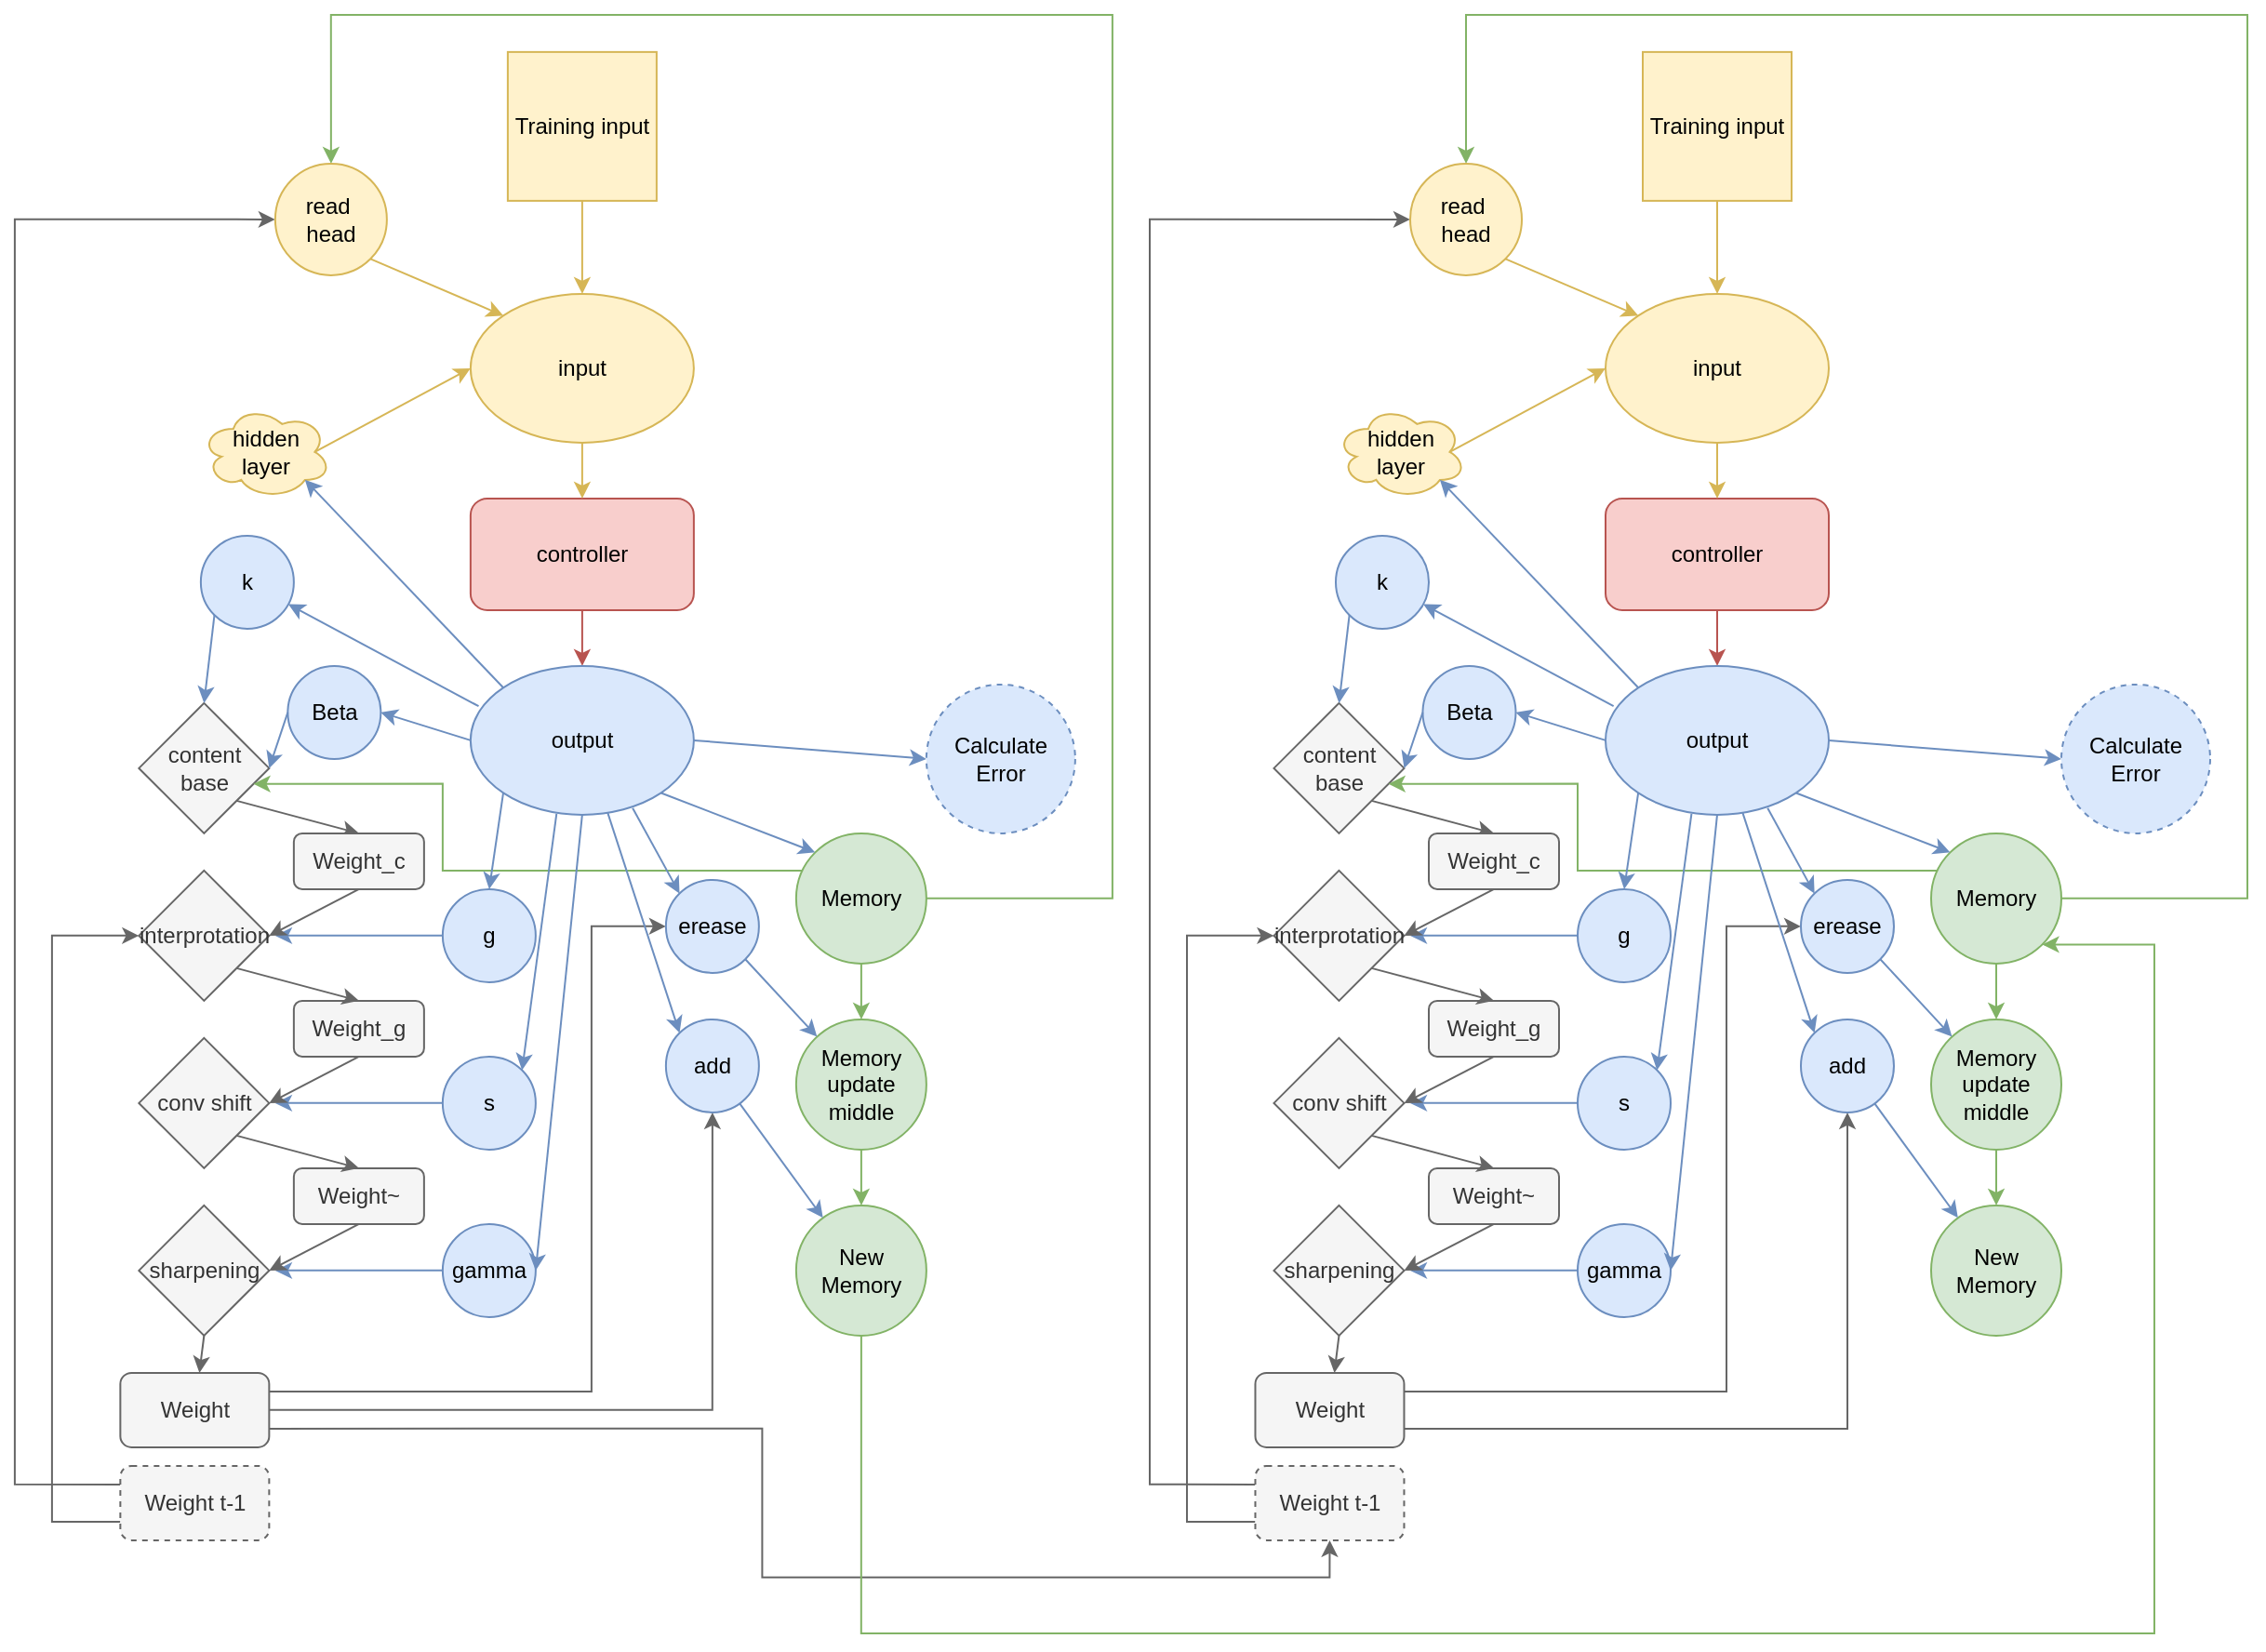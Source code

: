 <mxfile version="14.4.9" type="device"><diagram id="lsYbNIMhRUupQPi48cA9" name="Page-1"><mxGraphModel dx="2031" dy="1136" grid="1" gridSize="10" guides="1" tooltips="1" connect="1" arrows="1" fold="1" page="1" pageScale="1" pageWidth="850" pageHeight="1100" math="0" shadow="0"><root><mxCell id="0"/><mxCell id="1" parent="0"/><mxCell id="CK38YAWEprd97-4VLLnz-1" value="controller" style="rounded=1;whiteSpace=wrap;html=1;fillColor=#f8cecc;strokeColor=#b85450;" vertex="1" parent="1"><mxGeometry x="324.94" y="379.94" width="120" height="60" as="geometry"/></mxCell><mxCell id="CK38YAWEprd97-4VLLnz-2" value="" style="endArrow=classic;html=1;exitX=0.5;exitY=1;exitDx=0;exitDy=0;entryX=0.5;entryY=0;entryDx=0;entryDy=0;fillColor=#fff2cc;strokeColor=#d6b656;" edge="1" parent="1" source="CK38YAWEprd97-4VLLnz-3" target="CK38YAWEprd97-4VLLnz-1"><mxGeometry width="50" height="50" relative="1" as="geometry"><mxPoint x="259.94" y="389.94" as="sourcePoint"/><mxPoint x="377.94" y="359.94" as="targetPoint"/></mxGeometry></mxCell><mxCell id="CK38YAWEprd97-4VLLnz-3" value="input" style="ellipse;whiteSpace=wrap;html=1;fillColor=#fff2cc;strokeColor=#d6b656;" vertex="1" parent="1"><mxGeometry x="324.94" y="269.94" width="120" height="80" as="geometry"/></mxCell><mxCell id="CK38YAWEprd97-4VLLnz-4" value="" style="endArrow=classic;html=1;exitX=0.5;exitY=1;exitDx=0;exitDy=0;fillColor=#f8cecc;strokeColor=#b85450;" edge="1" parent="1" source="CK38YAWEprd97-4VLLnz-1" target="CK38YAWEprd97-4VLLnz-5"><mxGeometry width="50" height="50" relative="1" as="geometry"><mxPoint x="419.94" y="489.94" as="sourcePoint"/><mxPoint x="549.94" y="389.94" as="targetPoint"/></mxGeometry></mxCell><mxCell id="CK38YAWEprd97-4VLLnz-5" value="output" style="ellipse;whiteSpace=wrap;html=1;fillColor=#dae8fc;strokeColor=#6c8ebf;" vertex="1" parent="1"><mxGeometry x="324.94" y="469.94" width="120" height="80" as="geometry"/></mxCell><mxCell id="CK38YAWEprd97-4VLLnz-18" style="edgeStyle=orthogonalEdgeStyle;rounded=0;orthogonalLoop=1;jettySize=auto;html=1;entryX=0;entryY=0.5;entryDx=0;entryDy=0;exitX=0;exitY=0.25;exitDx=0;exitDy=0;fillColor=#f5f5f5;strokeColor=#666666;" edge="1" parent="1" source="CK38YAWEprd97-4VLLnz-41" target="CK38YAWEprd97-4VLLnz-17"><mxGeometry relative="1" as="geometry"><mxPoint x="169.94" y="229.94" as="targetPoint"/><Array as="points"><mxPoint x="79.94" y="909.94"/><mxPoint x="79.94" y="229.94"/></Array></mxGeometry></mxCell><mxCell id="CK38YAWEprd97-4VLLnz-6" value="content&lt;br&gt;base" style="rhombus;whiteSpace=wrap;html=1;fillColor=#f5f5f5;strokeColor=#666666;fontColor=#333333;" vertex="1" parent="1"><mxGeometry x="146.68" y="489.94" width="70" height="70" as="geometry"/></mxCell><mxCell id="CK38YAWEprd97-4VLLnz-40" style="edgeStyle=orthogonalEdgeStyle;rounded=0;orthogonalLoop=1;jettySize=auto;html=1;entryX=0.88;entryY=0.62;entryDx=0;entryDy=0;entryPerimeter=0;fillColor=#d5e8d4;strokeColor=#82b366;" edge="1" parent="1" source="CK38YAWEprd97-4VLLnz-7" target="CK38YAWEprd97-4VLLnz-6"><mxGeometry relative="1" as="geometry"><Array as="points"><mxPoint x="309.94" y="579.94"/><mxPoint x="309.94" y="532.94"/></Array></mxGeometry></mxCell><mxCell id="CK38YAWEprd97-4VLLnz-69" style="edgeStyle=orthogonalEdgeStyle;rounded=0;orthogonalLoop=1;jettySize=auto;html=1;entryX=0.5;entryY=0;entryDx=0;entryDy=0;fillColor=#d5e8d4;strokeColor=#82b366;" edge="1" parent="1" source="CK38YAWEprd97-4VLLnz-7" target="CK38YAWEprd97-4VLLnz-17"><mxGeometry relative="1" as="geometry"><Array as="points"><mxPoint x="669.94" y="594.94"/><mxPoint x="669.94" y="119.94"/><mxPoint x="249.94" y="119.94"/></Array></mxGeometry></mxCell><mxCell id="CK38YAWEprd97-4VLLnz-7" value="Memory" style="ellipse;whiteSpace=wrap;html=1;aspect=fixed;fillColor=#d5e8d4;strokeColor=#82b366;" vertex="1" parent="1"><mxGeometry x="499.94" y="559.94" width="70" height="70" as="geometry"/></mxCell><mxCell id="CK38YAWEprd97-4VLLnz-9" value="" style="endArrow=classic;html=1;entryX=0.5;entryY=0;entryDx=0;entryDy=0;exitX=1;exitY=1;exitDx=0;exitDy=0;fillColor=#f5f5f5;strokeColor=#666666;" edge="1" parent="1" source="CK38YAWEprd97-4VLLnz-6" target="CK38YAWEprd97-4VLLnz-26"><mxGeometry width="50" height="50" relative="1" as="geometry"><mxPoint x="289.254" y="548.224" as="sourcePoint"/><mxPoint x="289.68" y="639.94" as="targetPoint"/></mxGeometry></mxCell><mxCell id="CK38YAWEprd97-4VLLnz-10" value="" style="endArrow=classic;html=1;exitX=1;exitY=1;exitDx=0;exitDy=0;entryX=0;entryY=0;entryDx=0;entryDy=0;fillColor=#dae8fc;strokeColor=#6c8ebf;" edge="1" parent="1" source="CK38YAWEprd97-4VLLnz-5" target="CK38YAWEprd97-4VLLnz-7"><mxGeometry width="50" height="50" relative="1" as="geometry"><mxPoint x="419.94" y="519.94" as="sourcePoint"/><mxPoint x="469.94" y="469.94" as="targetPoint"/></mxGeometry></mxCell><mxCell id="CK38YAWEprd97-4VLLnz-12" style="edgeStyle=orthogonalEdgeStyle;rounded=0;orthogonalLoop=1;jettySize=auto;html=1;exitX=0.5;exitY=1;exitDx=0;exitDy=0;entryX=0.5;entryY=0;entryDx=0;entryDy=0;fillColor=#fff2cc;strokeColor=#d6b656;" edge="1" parent="1" source="CK38YAWEprd97-4VLLnz-11" target="CK38YAWEprd97-4VLLnz-3"><mxGeometry relative="1" as="geometry"/></mxCell><mxCell id="CK38YAWEprd97-4VLLnz-11" value="Training input" style="whiteSpace=wrap;html=1;aspect=fixed;fillColor=#fff2cc;strokeColor=#d6b656;" vertex="1" parent="1"><mxGeometry x="344.94" y="139.94" width="80" height="80" as="geometry"/></mxCell><mxCell id="CK38YAWEprd97-4VLLnz-13" value="hidden&lt;br&gt;layer" style="ellipse;shape=cloud;whiteSpace=wrap;html=1;fillColor=#fff2cc;strokeColor=#d6b656;" vertex="1" parent="1"><mxGeometry x="179.94" y="329.94" width="70" height="50" as="geometry"/></mxCell><mxCell id="CK38YAWEprd97-4VLLnz-14" value="" style="endArrow=classic;html=1;exitX=0;exitY=0;exitDx=0;exitDy=0;entryX=0.8;entryY=0.8;entryDx=0;entryDy=0;entryPerimeter=0;fillColor=#dae8fc;strokeColor=#6c8ebf;" edge="1" parent="1" source="CK38YAWEprd97-4VLLnz-5" target="CK38YAWEprd97-4VLLnz-13"><mxGeometry width="50" height="50" relative="1" as="geometry"><mxPoint x="339.94" y="549.94" as="sourcePoint"/><mxPoint x="389.94" y="499.94" as="targetPoint"/></mxGeometry></mxCell><mxCell id="CK38YAWEprd97-4VLLnz-15" value="" style="endArrow=classic;html=1;exitX=0.875;exitY=0.5;exitDx=0;exitDy=0;exitPerimeter=0;entryX=0;entryY=0.5;entryDx=0;entryDy=0;fillColor=#fff2cc;strokeColor=#d6b656;" edge="1" parent="1" source="CK38YAWEprd97-4VLLnz-13" target="CK38YAWEprd97-4VLLnz-3"><mxGeometry width="50" height="50" relative="1" as="geometry"><mxPoint x="339.94" y="549.94" as="sourcePoint"/><mxPoint x="389.94" y="499.94" as="targetPoint"/></mxGeometry></mxCell><mxCell id="CK38YAWEprd97-4VLLnz-17" value="read&amp;nbsp;&lt;br&gt;head" style="ellipse;whiteSpace=wrap;html=1;aspect=fixed;fillColor=#fff2cc;strokeColor=#d6b656;" vertex="1" parent="1"><mxGeometry x="219.94" y="199.94" width="60" height="60" as="geometry"/></mxCell><mxCell id="CK38YAWEprd97-4VLLnz-20" value="" style="endArrow=classic;html=1;exitX=1;exitY=1;exitDx=0;exitDy=0;entryX=0;entryY=0;entryDx=0;entryDy=0;fillColor=#fff2cc;strokeColor=#d6b656;" edge="1" parent="1" source="CK38YAWEprd97-4VLLnz-17" target="CK38YAWEprd97-4VLLnz-3"><mxGeometry width="50" height="50" relative="1" as="geometry"><mxPoint x="409.94" y="359.94" as="sourcePoint"/><mxPoint x="459.94" y="309.94" as="targetPoint"/></mxGeometry></mxCell><mxCell id="CK38YAWEprd97-4VLLnz-67" style="edgeStyle=orthogonalEdgeStyle;rounded=0;orthogonalLoop=1;jettySize=auto;html=1;entryX=0;entryY=0.5;entryDx=0;entryDy=0;fillColor=#f5f5f5;strokeColor=#666666;" edge="1" parent="1" source="CK38YAWEprd97-4VLLnz-22" target="CK38YAWEprd97-4VLLnz-57"><mxGeometry relative="1" as="geometry"><Array as="points"><mxPoint x="389.94" y="859.94"/><mxPoint x="389.94" y="609.94"/></Array></mxGeometry></mxCell><mxCell id="CK38YAWEprd97-4VLLnz-68" style="edgeStyle=orthogonalEdgeStyle;rounded=0;orthogonalLoop=1;jettySize=auto;html=1;entryX=0.5;entryY=1;entryDx=0;entryDy=0;fillColor=#f5f5f5;strokeColor=#666666;" edge="1" parent="1" source="CK38YAWEprd97-4VLLnz-22" target="CK38YAWEprd97-4VLLnz-58"><mxGeometry relative="1" as="geometry"><Array as="points"><mxPoint x="455" y="870"/></Array></mxGeometry></mxCell><mxCell id="CK38YAWEprd97-4VLLnz-133" style="edgeStyle=orthogonalEdgeStyle;rounded=0;orthogonalLoop=1;jettySize=auto;html=1;exitX=1;exitY=0.75;exitDx=0;exitDy=0;entryX=0.5;entryY=1;entryDx=0;entryDy=0;fillColor=#f5f5f5;strokeColor=#666666;" edge="1" parent="1" source="CK38YAWEprd97-4VLLnz-22" target="CK38YAWEprd97-4VLLnz-111"><mxGeometry relative="1" as="geometry"/></mxCell><mxCell id="CK38YAWEprd97-4VLLnz-22" value="Weight" style="rounded=1;whiteSpace=wrap;html=1;fillColor=#f5f5f5;strokeColor=#666666;fontColor=#333333;" vertex="1" parent="1"><mxGeometry x="136.68" y="849.94" width="80" height="40" as="geometry"/></mxCell><mxCell id="CK38YAWEprd97-4VLLnz-23" value="interprotation" style="rhombus;whiteSpace=wrap;html=1;fillColor=#f5f5f5;strokeColor=#666666;fontColor=#333333;" vertex="1" parent="1"><mxGeometry x="146.68" y="579.94" width="70" height="70" as="geometry"/></mxCell><mxCell id="CK38YAWEprd97-4VLLnz-24" value="conv shift" style="rhombus;whiteSpace=wrap;html=1;fillColor=#f5f5f5;strokeColor=#666666;fontColor=#333333;" vertex="1" parent="1"><mxGeometry x="146.68" y="669.94" width="70" height="70" as="geometry"/></mxCell><mxCell id="CK38YAWEprd97-4VLLnz-25" value="sharpening" style="rhombus;whiteSpace=wrap;html=1;fillColor=#f5f5f5;strokeColor=#666666;fontColor=#333333;" vertex="1" parent="1"><mxGeometry x="146.68" y="759.94" width="70" height="70" as="geometry"/></mxCell><mxCell id="CK38YAWEprd97-4VLLnz-26" value="Weight_c" style="rounded=1;whiteSpace=wrap;html=1;fillColor=#f5f5f5;strokeColor=#666666;fontColor=#333333;" vertex="1" parent="1"><mxGeometry x="229.94" y="559.94" width="70" height="30" as="geometry"/></mxCell><mxCell id="CK38YAWEprd97-4VLLnz-27" value="Weight_g" style="rounded=1;whiteSpace=wrap;html=1;fillColor=#f5f5f5;strokeColor=#666666;fontColor=#333333;" vertex="1" parent="1"><mxGeometry x="229.94" y="649.94" width="70" height="30" as="geometry"/></mxCell><mxCell id="CK38YAWEprd97-4VLLnz-28" value="Weight~" style="rounded=1;whiteSpace=wrap;html=1;fillColor=#f5f5f5;strokeColor=#666666;fontColor=#333333;" vertex="1" parent="1"><mxGeometry x="229.94" y="739.94" width="70" height="30" as="geometry"/></mxCell><mxCell id="CK38YAWEprd97-4VLLnz-53" style="edgeStyle=orthogonalEdgeStyle;rounded=0;orthogonalLoop=1;jettySize=auto;html=1;fillColor=#dae8fc;strokeColor=#6c8ebf;" edge="1" parent="1" source="CK38YAWEprd97-4VLLnz-29"><mxGeometry relative="1" as="geometry"><mxPoint x="219.94" y="794.94" as="targetPoint"/></mxGeometry></mxCell><mxCell id="CK38YAWEprd97-4VLLnz-29" value="gamma" style="ellipse;whiteSpace=wrap;html=1;aspect=fixed;fillColor=#dae8fc;strokeColor=#6c8ebf;" vertex="1" parent="1"><mxGeometry x="309.94" y="769.94" width="50" height="50" as="geometry"/></mxCell><mxCell id="CK38YAWEprd97-4VLLnz-52" style="edgeStyle=orthogonalEdgeStyle;rounded=0;orthogonalLoop=1;jettySize=auto;html=1;fillColor=#dae8fc;strokeColor=#6c8ebf;" edge="1" parent="1" source="CK38YAWEprd97-4VLLnz-30"><mxGeometry relative="1" as="geometry"><mxPoint x="219.94" y="704.94" as="targetPoint"/></mxGeometry></mxCell><mxCell id="CK38YAWEprd97-4VLLnz-30" value="s" style="ellipse;whiteSpace=wrap;html=1;aspect=fixed;fillColor=#dae8fc;strokeColor=#6c8ebf;" vertex="1" parent="1"><mxGeometry x="309.94" y="679.94" width="50" height="50" as="geometry"/></mxCell><mxCell id="CK38YAWEprd97-4VLLnz-45" style="edgeStyle=orthogonalEdgeStyle;rounded=0;orthogonalLoop=1;jettySize=auto;html=1;fillColor=#dae8fc;strokeColor=#6c8ebf;" edge="1" parent="1" source="CK38YAWEprd97-4VLLnz-31"><mxGeometry relative="1" as="geometry"><mxPoint x="219.94" y="614.94" as="targetPoint"/></mxGeometry></mxCell><mxCell id="CK38YAWEprd97-4VLLnz-31" value="g" style="ellipse;whiteSpace=wrap;html=1;aspect=fixed;fillColor=#dae8fc;strokeColor=#6c8ebf;" vertex="1" parent="1"><mxGeometry x="309.94" y="589.94" width="50" height="50" as="geometry"/></mxCell><mxCell id="CK38YAWEprd97-4VLLnz-32" value="Beta" style="ellipse;whiteSpace=wrap;html=1;aspect=fixed;fillColor=#dae8fc;strokeColor=#6c8ebf;" vertex="1" parent="1"><mxGeometry x="226.68" y="469.94" width="50" height="50" as="geometry"/></mxCell><mxCell id="CK38YAWEprd97-4VLLnz-33" value="k" style="ellipse;whiteSpace=wrap;html=1;aspect=fixed;fillColor=#dae8fc;strokeColor=#6c8ebf;" vertex="1" parent="1"><mxGeometry x="179.94" y="399.94" width="50" height="50" as="geometry"/></mxCell><mxCell id="CK38YAWEprd97-4VLLnz-35" value="" style="endArrow=classic;html=1;exitX=0.036;exitY=0.271;exitDx=0;exitDy=0;exitPerimeter=0;fillColor=#dae8fc;strokeColor=#6c8ebf;" edge="1" parent="1" source="CK38YAWEprd97-4VLLnz-5" target="CK38YAWEprd97-4VLLnz-33"><mxGeometry width="50" height="50" relative="1" as="geometry"><mxPoint x="277.08" y="504.66" as="sourcePoint"/><mxPoint x="406.68" y="659.94" as="targetPoint"/></mxGeometry></mxCell><mxCell id="CK38YAWEprd97-4VLLnz-36" value="" style="endArrow=classic;html=1;exitX=0;exitY=1;exitDx=0;exitDy=0;entryX=0.5;entryY=0;entryDx=0;entryDy=0;fillColor=#dae8fc;strokeColor=#6c8ebf;" edge="1" parent="1" source="CK38YAWEprd97-4VLLnz-33" target="CK38YAWEprd97-4VLLnz-6"><mxGeometry width="50" height="50" relative="1" as="geometry"><mxPoint x="116.68" y="509.94" as="sourcePoint"/><mxPoint x="166.68" y="459.94" as="targetPoint"/></mxGeometry></mxCell><mxCell id="CK38YAWEprd97-4VLLnz-38" value="" style="endArrow=classic;html=1;exitX=0;exitY=0.5;exitDx=0;exitDy=0;entryX=1;entryY=0.5;entryDx=0;entryDy=0;fillColor=#dae8fc;strokeColor=#6c8ebf;" edge="1" parent="1" source="CK38YAWEprd97-4VLLnz-32" target="CK38YAWEprd97-4VLLnz-6"><mxGeometry width="50" height="50" relative="1" as="geometry"><mxPoint x="409.94" y="539.94" as="sourcePoint"/><mxPoint x="459.94" y="489.94" as="targetPoint"/></mxGeometry></mxCell><mxCell id="CK38YAWEprd97-4VLLnz-39" value="" style="endArrow=classic;html=1;exitX=0;exitY=0.5;exitDx=0;exitDy=0;entryX=1;entryY=0.5;entryDx=0;entryDy=0;fillColor=#dae8fc;strokeColor=#6c8ebf;" edge="1" parent="1" source="CK38YAWEprd97-4VLLnz-5" target="CK38YAWEprd97-4VLLnz-32"><mxGeometry width="50" height="50" relative="1" as="geometry"><mxPoint x="309.94" y="609.94" as="sourcePoint"/><mxPoint x="359.94" y="559.94" as="targetPoint"/></mxGeometry></mxCell><mxCell id="CK38YAWEprd97-4VLLnz-42" style="edgeStyle=orthogonalEdgeStyle;rounded=0;orthogonalLoop=1;jettySize=auto;html=1;entryX=0;entryY=0.5;entryDx=0;entryDy=0;fillColor=#f5f5f5;strokeColor=#666666;" edge="1" parent="1" source="CK38YAWEprd97-4VLLnz-41" target="CK38YAWEprd97-4VLLnz-23"><mxGeometry relative="1" as="geometry"><mxPoint x="89.94" y="609.94" as="targetPoint"/><Array as="points"><mxPoint x="99.94" y="929.94"/><mxPoint x="99.94" y="614.94"/></Array></mxGeometry></mxCell><mxCell id="CK38YAWEprd97-4VLLnz-41" value="Weight t-1" style="rounded=1;whiteSpace=wrap;html=1;fillColor=#f5f5f5;strokeColor=#666666;fontColor=#333333;dashed=1;" vertex="1" parent="1"><mxGeometry x="136.68" y="899.94" width="80" height="40" as="geometry"/></mxCell><mxCell id="CK38YAWEprd97-4VLLnz-43" value="" style="endArrow=classic;html=1;exitX=0.5;exitY=1;exitDx=0;exitDy=0;entryX=1;entryY=0.5;entryDx=0;entryDy=0;fillColor=#f5f5f5;strokeColor=#666666;" edge="1" parent="1" source="CK38YAWEprd97-4VLLnz-26" target="CK38YAWEprd97-4VLLnz-23"><mxGeometry width="50" height="50" relative="1" as="geometry"><mxPoint x="239.94" y="659.94" as="sourcePoint"/><mxPoint x="289.94" y="609.94" as="targetPoint"/></mxGeometry></mxCell><mxCell id="CK38YAWEprd97-4VLLnz-44" value="" style="endArrow=classic;html=1;exitX=0;exitY=1;exitDx=0;exitDy=0;entryX=0.5;entryY=0;entryDx=0;entryDy=0;fillColor=#dae8fc;strokeColor=#6c8ebf;" edge="1" parent="1" source="CK38YAWEprd97-4VLLnz-5" target="CK38YAWEprd97-4VLLnz-31"><mxGeometry width="50" height="50" relative="1" as="geometry"><mxPoint x="409.94" y="669.94" as="sourcePoint"/><mxPoint x="459.94" y="619.94" as="targetPoint"/></mxGeometry></mxCell><mxCell id="CK38YAWEprd97-4VLLnz-46" value="" style="endArrow=classic;html=1;exitX=1;exitY=1;exitDx=0;exitDy=0;entryX=0.5;entryY=0;entryDx=0;entryDy=0;fillColor=#f5f5f5;strokeColor=#666666;" edge="1" parent="1" source="CK38YAWEprd97-4VLLnz-23" target="CK38YAWEprd97-4VLLnz-27"><mxGeometry width="50" height="50" relative="1" as="geometry"><mxPoint x="229.94" y="669.94" as="sourcePoint"/><mxPoint x="279.94" y="619.94" as="targetPoint"/></mxGeometry></mxCell><mxCell id="CK38YAWEprd97-4VLLnz-47" value="" style="endArrow=classic;html=1;exitX=0.5;exitY=1;exitDx=0;exitDy=0;entryX=1;entryY=0.5;entryDx=0;entryDy=0;fillColor=#f5f5f5;strokeColor=#666666;" edge="1" parent="1" source="CK38YAWEprd97-4VLLnz-27" target="CK38YAWEprd97-4VLLnz-24"><mxGeometry width="50" height="50" relative="1" as="geometry"><mxPoint x="239.94" y="729.94" as="sourcePoint"/><mxPoint x="289.94" y="679.94" as="targetPoint"/></mxGeometry></mxCell><mxCell id="CK38YAWEprd97-4VLLnz-48" value="" style="endArrow=classic;html=1;exitX=1;exitY=1;exitDx=0;exitDy=0;entryX=0.5;entryY=0;entryDx=0;entryDy=0;fillColor=#f5f5f5;strokeColor=#666666;" edge="1" parent="1" source="CK38YAWEprd97-4VLLnz-24" target="CK38YAWEprd97-4VLLnz-28"><mxGeometry width="50" height="50" relative="1" as="geometry"><mxPoint x="309.94" y="729.94" as="sourcePoint"/><mxPoint x="359.94" y="679.94" as="targetPoint"/></mxGeometry></mxCell><mxCell id="CK38YAWEprd97-4VLLnz-49" value="" style="endArrow=classic;html=1;exitX=0.5;exitY=1;exitDx=0;exitDy=0;entryX=1;entryY=0.5;entryDx=0;entryDy=0;fillColor=#f5f5f5;strokeColor=#666666;" edge="1" parent="1" source="CK38YAWEprd97-4VLLnz-28" target="CK38YAWEprd97-4VLLnz-25"><mxGeometry width="50" height="50" relative="1" as="geometry"><mxPoint x="239.94" y="839.94" as="sourcePoint"/><mxPoint x="289.94" y="789.94" as="targetPoint"/></mxGeometry></mxCell><mxCell id="CK38YAWEprd97-4VLLnz-50" value="" style="endArrow=classic;html=1;exitX=0.5;exitY=1;exitDx=0;exitDy=0;fillColor=#f5f5f5;strokeColor=#666666;" edge="1" parent="1" source="CK38YAWEprd97-4VLLnz-25" target="CK38YAWEprd97-4VLLnz-22"><mxGeometry width="50" height="50" relative="1" as="geometry"><mxPoint x="239.94" y="869.94" as="sourcePoint"/><mxPoint x="289.94" y="819.94" as="targetPoint"/></mxGeometry></mxCell><mxCell id="CK38YAWEprd97-4VLLnz-51" value="" style="endArrow=classic;html=1;entryX=1;entryY=0;entryDx=0;entryDy=0;fillColor=#dae8fc;strokeColor=#6c8ebf;exitX=0.385;exitY=0.994;exitDx=0;exitDy=0;exitPerimeter=0;" edge="1" parent="1" source="CK38YAWEprd97-4VLLnz-5" target="CK38YAWEprd97-4VLLnz-30"><mxGeometry width="50" height="50" relative="1" as="geometry"><mxPoint x="369.94" y="559.94" as="sourcePoint"/><mxPoint x="439.94" y="619.94" as="targetPoint"/></mxGeometry></mxCell><mxCell id="CK38YAWEprd97-4VLLnz-54" value="" style="endArrow=classic;html=1;exitX=0.5;exitY=1;exitDx=0;exitDy=0;entryX=1;entryY=0.5;entryDx=0;entryDy=0;fillColor=#dae8fc;strokeColor=#6c8ebf;" edge="1" parent="1" source="CK38YAWEprd97-4VLLnz-5" target="CK38YAWEprd97-4VLLnz-29"><mxGeometry width="50" height="50" relative="1" as="geometry"><mxPoint x="429.94" y="729.94" as="sourcePoint"/><mxPoint x="479.94" y="679.94" as="targetPoint"/></mxGeometry></mxCell><mxCell id="CK38YAWEprd97-4VLLnz-55" value="" style="endArrow=classic;html=1;exitX=1;exitY=0.5;exitDx=0;exitDy=0;fillColor=#dae8fc;strokeColor=#6c8ebf;entryX=0;entryY=0.5;entryDx=0;entryDy=0;" edge="1" parent="1" source="CK38YAWEprd97-4VLLnz-5" target="CK38YAWEprd97-4VLLnz-56"><mxGeometry width="50" height="50" relative="1" as="geometry"><mxPoint x="409.94" y="539.94" as="sourcePoint"/><mxPoint x="619.94" y="519.94" as="targetPoint"/></mxGeometry></mxCell><mxCell id="CK38YAWEprd97-4VLLnz-56" value="Calculate&lt;br&gt;Error" style="ellipse;whiteSpace=wrap;html=1;aspect=fixed;dashed=1;fillColor=#dae8fc;strokeColor=#6c8ebf;" vertex="1" parent="1"><mxGeometry x="569.94" y="479.94" width="80" height="80" as="geometry"/></mxCell><mxCell id="CK38YAWEprd97-4VLLnz-57" value="erease" style="ellipse;whiteSpace=wrap;html=1;aspect=fixed;fillColor=#dae8fc;strokeColor=#6c8ebf;" vertex="1" parent="1"><mxGeometry x="429.94" y="584.94" width="50" height="50" as="geometry"/></mxCell><mxCell id="CK38YAWEprd97-4VLLnz-58" value="add" style="ellipse;whiteSpace=wrap;html=1;aspect=fixed;fillColor=#dae8fc;strokeColor=#6c8ebf;" vertex="1" parent="1"><mxGeometry x="429.94" y="659.94" width="50" height="50" as="geometry"/></mxCell><mxCell id="CK38YAWEprd97-4VLLnz-59" value="" style="endArrow=classic;html=1;exitX=0.726;exitY=0.956;exitDx=0;exitDy=0;exitPerimeter=0;entryX=0;entryY=0;entryDx=0;entryDy=0;fillColor=#dae8fc;strokeColor=#6c8ebf;" edge="1" parent="1" source="CK38YAWEprd97-4VLLnz-5" target="CK38YAWEprd97-4VLLnz-57"><mxGeometry width="50" height="50" relative="1" as="geometry"><mxPoint x="409.94" y="599.94" as="sourcePoint"/><mxPoint x="459.94" y="549.94" as="targetPoint"/></mxGeometry></mxCell><mxCell id="CK38YAWEprd97-4VLLnz-60" value="" style="endArrow=classic;html=1;exitX=0.614;exitY=0.986;exitDx=0;exitDy=0;exitPerimeter=0;entryX=0;entryY=0;entryDx=0;entryDy=0;fillColor=#dae8fc;strokeColor=#6c8ebf;" edge="1" parent="1" source="CK38YAWEprd97-4VLLnz-5" target="CK38YAWEprd97-4VLLnz-58"><mxGeometry width="50" height="50" relative="1" as="geometry"><mxPoint x="409.94" y="599.94" as="sourcePoint"/><mxPoint x="459.94" y="549.94" as="targetPoint"/></mxGeometry></mxCell><mxCell id="CK38YAWEprd97-4VLLnz-65" style="edgeStyle=orthogonalEdgeStyle;rounded=0;orthogonalLoop=1;jettySize=auto;html=1;exitX=0.5;exitY=1;exitDx=0;exitDy=0;entryX=0.5;entryY=0;entryDx=0;entryDy=0;fillColor=#d5e8d4;strokeColor=#82b366;" edge="1" parent="1" source="CK38YAWEprd97-4VLLnz-61" target="CK38YAWEprd97-4VLLnz-64"><mxGeometry relative="1" as="geometry"/></mxCell><mxCell id="CK38YAWEprd97-4VLLnz-61" value="Memory&lt;br&gt;update&lt;br&gt;middle" style="ellipse;whiteSpace=wrap;html=1;aspect=fixed;fillColor=#d5e8d4;strokeColor=#82b366;" vertex="1" parent="1"><mxGeometry x="499.94" y="659.94" width="70" height="70" as="geometry"/></mxCell><mxCell id="CK38YAWEprd97-4VLLnz-62" value="" style="endArrow=classic;html=1;exitX=0.5;exitY=1;exitDx=0;exitDy=0;entryX=0.5;entryY=0;entryDx=0;entryDy=0;fillColor=#d5e8d4;strokeColor=#82b366;" edge="1" parent="1" source="CK38YAWEprd97-4VLLnz-7" target="CK38YAWEprd97-4VLLnz-61"><mxGeometry width="50" height="50" relative="1" as="geometry"><mxPoint x="629.94" y="669.94" as="sourcePoint"/><mxPoint x="679.94" y="619.94" as="targetPoint"/></mxGeometry></mxCell><mxCell id="CK38YAWEprd97-4VLLnz-63" value="" style="endArrow=classic;html=1;exitX=1;exitY=1;exitDx=0;exitDy=0;fillColor=#dae8fc;strokeColor=#6c8ebf;" edge="1" parent="1" source="CK38YAWEprd97-4VLLnz-57" target="CK38YAWEprd97-4VLLnz-61"><mxGeometry width="50" height="50" relative="1" as="geometry"><mxPoint x="449.94" y="779.94" as="sourcePoint"/><mxPoint x="499.94" y="729.94" as="targetPoint"/></mxGeometry></mxCell><mxCell id="CK38YAWEprd97-4VLLnz-134" style="edgeStyle=orthogonalEdgeStyle;rounded=0;orthogonalLoop=1;jettySize=auto;html=1;entryX=1;entryY=1;entryDx=0;entryDy=0;exitX=0.5;exitY=1;exitDx=0;exitDy=0;fillColor=#d5e8d4;strokeColor=#82b366;" edge="1" parent="1" source="CK38YAWEprd97-4VLLnz-64" target="CK38YAWEprd97-4VLLnz-79"><mxGeometry relative="1" as="geometry"><Array as="points"><mxPoint x="535" y="990"/><mxPoint x="1230" y="990"/><mxPoint x="1230" y="620"/></Array></mxGeometry></mxCell><mxCell id="CK38YAWEprd97-4VLLnz-64" value="New&lt;br&gt;Memory" style="ellipse;whiteSpace=wrap;html=1;aspect=fixed;fillColor=#d5e8d4;strokeColor=#82b366;" vertex="1" parent="1"><mxGeometry x="499.94" y="759.94" width="70" height="70" as="geometry"/></mxCell><mxCell id="CK38YAWEprd97-4VLLnz-66" value="" style="endArrow=classic;html=1;fillColor=#dae8fc;strokeColor=#6c8ebf;" edge="1" parent="1" source="CK38YAWEprd97-4VLLnz-58" target="CK38YAWEprd97-4VLLnz-64"><mxGeometry width="50" height="50" relative="1" as="geometry"><mxPoint x="389.94" y="809.94" as="sourcePoint"/><mxPoint x="439.94" y="759.94" as="targetPoint"/></mxGeometry></mxCell><mxCell id="CK38YAWEprd97-4VLLnz-70" value="controller" style="rounded=1;whiteSpace=wrap;html=1;fillColor=#f8cecc;strokeColor=#b85450;" vertex="1" parent="1"><mxGeometry x="935" y="379.94" width="120" height="60" as="geometry"/></mxCell><mxCell id="CK38YAWEprd97-4VLLnz-71" value="" style="endArrow=classic;html=1;exitX=0.5;exitY=1;exitDx=0;exitDy=0;entryX=0.5;entryY=0;entryDx=0;entryDy=0;fillColor=#fff2cc;strokeColor=#d6b656;" edge="1" source="CK38YAWEprd97-4VLLnz-72" target="CK38YAWEprd97-4VLLnz-70" parent="1"><mxGeometry width="50" height="50" relative="1" as="geometry"><mxPoint x="870" y="389.94" as="sourcePoint"/><mxPoint x="988" y="359.94" as="targetPoint"/></mxGeometry></mxCell><mxCell id="CK38YAWEprd97-4VLLnz-72" value="input" style="ellipse;whiteSpace=wrap;html=1;fillColor=#fff2cc;strokeColor=#d6b656;" vertex="1" parent="1"><mxGeometry x="935" y="269.94" width="120" height="80" as="geometry"/></mxCell><mxCell id="CK38YAWEprd97-4VLLnz-73" value="" style="endArrow=classic;html=1;exitX=0.5;exitY=1;exitDx=0;exitDy=0;fillColor=#f8cecc;strokeColor=#b85450;" edge="1" source="CK38YAWEprd97-4VLLnz-70" target="CK38YAWEprd97-4VLLnz-74" parent="1"><mxGeometry width="50" height="50" relative="1" as="geometry"><mxPoint x="1030" y="489.94" as="sourcePoint"/><mxPoint x="1160" y="389.94" as="targetPoint"/></mxGeometry></mxCell><mxCell id="CK38YAWEprd97-4VLLnz-74" value="output" style="ellipse;whiteSpace=wrap;html=1;fillColor=#dae8fc;strokeColor=#6c8ebf;" vertex="1" parent="1"><mxGeometry x="935" y="469.94" width="120" height="80" as="geometry"/></mxCell><mxCell id="CK38YAWEprd97-4VLLnz-75" style="edgeStyle=orthogonalEdgeStyle;rounded=0;orthogonalLoop=1;jettySize=auto;html=1;entryX=0;entryY=0.5;entryDx=0;entryDy=0;exitX=0;exitY=0.25;exitDx=0;exitDy=0;fillColor=#f5f5f5;strokeColor=#666666;" edge="1" source="CK38YAWEprd97-4VLLnz-111" target="CK38YAWEprd97-4VLLnz-87" parent="1"><mxGeometry relative="1" as="geometry"><mxPoint x="780" y="229.94" as="targetPoint"/><Array as="points"><mxPoint x="690" y="909.94"/><mxPoint x="690" y="229.94"/></Array></mxGeometry></mxCell><mxCell id="CK38YAWEprd97-4VLLnz-76" value="content&lt;br&gt;base" style="rhombus;whiteSpace=wrap;html=1;fillColor=#f5f5f5;strokeColor=#666666;fontColor=#333333;" vertex="1" parent="1"><mxGeometry x="756.74" y="489.94" width="70" height="70" as="geometry"/></mxCell><mxCell id="CK38YAWEprd97-4VLLnz-77" style="edgeStyle=orthogonalEdgeStyle;rounded=0;orthogonalLoop=1;jettySize=auto;html=1;entryX=0.88;entryY=0.62;entryDx=0;entryDy=0;entryPerimeter=0;fillColor=#d5e8d4;strokeColor=#82b366;" edge="1" source="CK38YAWEprd97-4VLLnz-79" target="CK38YAWEprd97-4VLLnz-76" parent="1"><mxGeometry relative="1" as="geometry"><Array as="points"><mxPoint x="920" y="579.94"/><mxPoint x="920" y="532.94"/></Array></mxGeometry></mxCell><mxCell id="CK38YAWEprd97-4VLLnz-78" style="edgeStyle=orthogonalEdgeStyle;rounded=0;orthogonalLoop=1;jettySize=auto;html=1;entryX=0.5;entryY=0;entryDx=0;entryDy=0;fillColor=#d5e8d4;strokeColor=#82b366;" edge="1" source="CK38YAWEprd97-4VLLnz-79" target="CK38YAWEprd97-4VLLnz-87" parent="1"><mxGeometry relative="1" as="geometry"><Array as="points"><mxPoint x="1280" y="594.94"/><mxPoint x="1280" y="119.94"/><mxPoint x="860" y="119.94"/></Array></mxGeometry></mxCell><mxCell id="CK38YAWEprd97-4VLLnz-79" value="Memory" style="ellipse;whiteSpace=wrap;html=1;aspect=fixed;fillColor=#d5e8d4;strokeColor=#82b366;" vertex="1" parent="1"><mxGeometry x="1110" y="559.94" width="70" height="70" as="geometry"/></mxCell><mxCell id="CK38YAWEprd97-4VLLnz-80" value="" style="endArrow=classic;html=1;entryX=0.5;entryY=0;entryDx=0;entryDy=0;exitX=1;exitY=1;exitDx=0;exitDy=0;fillColor=#f5f5f5;strokeColor=#666666;" edge="1" source="CK38YAWEprd97-4VLLnz-76" target="CK38YAWEprd97-4VLLnz-95" parent="1"><mxGeometry width="50" height="50" relative="1" as="geometry"><mxPoint x="899.314" y="548.224" as="sourcePoint"/><mxPoint x="899.74" y="639.94" as="targetPoint"/></mxGeometry></mxCell><mxCell id="CK38YAWEprd97-4VLLnz-81" value="" style="endArrow=classic;html=1;exitX=1;exitY=1;exitDx=0;exitDy=0;entryX=0;entryY=0;entryDx=0;entryDy=0;fillColor=#dae8fc;strokeColor=#6c8ebf;" edge="1" source="CK38YAWEprd97-4VLLnz-74" target="CK38YAWEprd97-4VLLnz-79" parent="1"><mxGeometry width="50" height="50" relative="1" as="geometry"><mxPoint x="1030" y="519.94" as="sourcePoint"/><mxPoint x="1080" y="469.94" as="targetPoint"/></mxGeometry></mxCell><mxCell id="CK38YAWEprd97-4VLLnz-82" style="edgeStyle=orthogonalEdgeStyle;rounded=0;orthogonalLoop=1;jettySize=auto;html=1;exitX=0.5;exitY=1;exitDx=0;exitDy=0;entryX=0.5;entryY=0;entryDx=0;entryDy=0;fillColor=#fff2cc;strokeColor=#d6b656;" edge="1" source="CK38YAWEprd97-4VLLnz-83" target="CK38YAWEprd97-4VLLnz-72" parent="1"><mxGeometry relative="1" as="geometry"/></mxCell><mxCell id="CK38YAWEprd97-4VLLnz-83" value="Training input" style="whiteSpace=wrap;html=1;aspect=fixed;fillColor=#fff2cc;strokeColor=#d6b656;" vertex="1" parent="1"><mxGeometry x="955" y="139.94" width="80" height="80" as="geometry"/></mxCell><mxCell id="CK38YAWEprd97-4VLLnz-84" value="hidden&lt;br&gt;layer" style="ellipse;shape=cloud;whiteSpace=wrap;html=1;fillColor=#fff2cc;strokeColor=#d6b656;" vertex="1" parent="1"><mxGeometry x="790" y="329.94" width="70" height="50" as="geometry"/></mxCell><mxCell id="CK38YAWEprd97-4VLLnz-85" value="" style="endArrow=classic;html=1;exitX=0;exitY=0;exitDx=0;exitDy=0;entryX=0.8;entryY=0.8;entryDx=0;entryDy=0;entryPerimeter=0;fillColor=#dae8fc;strokeColor=#6c8ebf;" edge="1" source="CK38YAWEprd97-4VLLnz-74" target="CK38YAWEprd97-4VLLnz-84" parent="1"><mxGeometry width="50" height="50" relative="1" as="geometry"><mxPoint x="950" y="549.94" as="sourcePoint"/><mxPoint x="1000" y="499.94" as="targetPoint"/></mxGeometry></mxCell><mxCell id="CK38YAWEprd97-4VLLnz-86" value="" style="endArrow=classic;html=1;exitX=0.875;exitY=0.5;exitDx=0;exitDy=0;exitPerimeter=0;entryX=0;entryY=0.5;entryDx=0;entryDy=0;fillColor=#fff2cc;strokeColor=#d6b656;" edge="1" source="CK38YAWEprd97-4VLLnz-84" target="CK38YAWEprd97-4VLLnz-72" parent="1"><mxGeometry width="50" height="50" relative="1" as="geometry"><mxPoint x="950" y="549.94" as="sourcePoint"/><mxPoint x="1000" y="499.94" as="targetPoint"/></mxGeometry></mxCell><mxCell id="CK38YAWEprd97-4VLLnz-87" value="read&amp;nbsp;&lt;br&gt;head" style="ellipse;whiteSpace=wrap;html=1;aspect=fixed;fillColor=#fff2cc;strokeColor=#d6b656;" vertex="1" parent="1"><mxGeometry x="830" y="199.94" width="60" height="60" as="geometry"/></mxCell><mxCell id="CK38YAWEprd97-4VLLnz-88" value="" style="endArrow=classic;html=1;exitX=1;exitY=1;exitDx=0;exitDy=0;entryX=0;entryY=0;entryDx=0;entryDy=0;fillColor=#fff2cc;strokeColor=#d6b656;" edge="1" source="CK38YAWEprd97-4VLLnz-87" target="CK38YAWEprd97-4VLLnz-72" parent="1"><mxGeometry width="50" height="50" relative="1" as="geometry"><mxPoint x="1020" y="359.94" as="sourcePoint"/><mxPoint x="1070" y="309.94" as="targetPoint"/></mxGeometry></mxCell><mxCell id="CK38YAWEprd97-4VLLnz-89" style="edgeStyle=orthogonalEdgeStyle;rounded=0;orthogonalLoop=1;jettySize=auto;html=1;entryX=0;entryY=0.5;entryDx=0;entryDy=0;fillColor=#f5f5f5;strokeColor=#666666;" edge="1" source="CK38YAWEprd97-4VLLnz-91" target="CK38YAWEprd97-4VLLnz-123" parent="1"><mxGeometry relative="1" as="geometry"><Array as="points"><mxPoint x="1000" y="859.94"/><mxPoint x="1000" y="609.94"/></Array></mxGeometry></mxCell><mxCell id="CK38YAWEprd97-4VLLnz-90" style="edgeStyle=orthogonalEdgeStyle;rounded=0;orthogonalLoop=1;jettySize=auto;html=1;entryX=0.5;entryY=1;entryDx=0;entryDy=0;fillColor=#f5f5f5;strokeColor=#666666;" edge="1" source="CK38YAWEprd97-4VLLnz-91" target="CK38YAWEprd97-4VLLnz-124" parent="1"><mxGeometry relative="1" as="geometry"><Array as="points"><mxPoint x="1065" y="879.94"/></Array></mxGeometry></mxCell><mxCell id="CK38YAWEprd97-4VLLnz-91" value="Weight" style="rounded=1;whiteSpace=wrap;html=1;fillColor=#f5f5f5;strokeColor=#666666;fontColor=#333333;" vertex="1" parent="1"><mxGeometry x="746.74" y="849.94" width="80" height="40" as="geometry"/></mxCell><mxCell id="CK38YAWEprd97-4VLLnz-92" value="interprotation" style="rhombus;whiteSpace=wrap;html=1;fillColor=#f5f5f5;strokeColor=#666666;fontColor=#333333;" vertex="1" parent="1"><mxGeometry x="756.74" y="579.94" width="70" height="70" as="geometry"/></mxCell><mxCell id="CK38YAWEprd97-4VLLnz-93" value="conv shift" style="rhombus;whiteSpace=wrap;html=1;fillColor=#f5f5f5;strokeColor=#666666;fontColor=#333333;" vertex="1" parent="1"><mxGeometry x="756.74" y="669.94" width="70" height="70" as="geometry"/></mxCell><mxCell id="CK38YAWEprd97-4VLLnz-94" value="sharpening" style="rhombus;whiteSpace=wrap;html=1;fillColor=#f5f5f5;strokeColor=#666666;fontColor=#333333;" vertex="1" parent="1"><mxGeometry x="756.74" y="759.94" width="70" height="70" as="geometry"/></mxCell><mxCell id="CK38YAWEprd97-4VLLnz-95" value="Weight_c" style="rounded=1;whiteSpace=wrap;html=1;fillColor=#f5f5f5;strokeColor=#666666;fontColor=#333333;" vertex="1" parent="1"><mxGeometry x="840" y="559.94" width="70" height="30" as="geometry"/></mxCell><mxCell id="CK38YAWEprd97-4VLLnz-96" value="Weight_g" style="rounded=1;whiteSpace=wrap;html=1;fillColor=#f5f5f5;strokeColor=#666666;fontColor=#333333;" vertex="1" parent="1"><mxGeometry x="840" y="649.94" width="70" height="30" as="geometry"/></mxCell><mxCell id="CK38YAWEprd97-4VLLnz-97" value="Weight~" style="rounded=1;whiteSpace=wrap;html=1;fillColor=#f5f5f5;strokeColor=#666666;fontColor=#333333;" vertex="1" parent="1"><mxGeometry x="840" y="739.94" width="70" height="30" as="geometry"/></mxCell><mxCell id="CK38YAWEprd97-4VLLnz-98" style="edgeStyle=orthogonalEdgeStyle;rounded=0;orthogonalLoop=1;jettySize=auto;html=1;fillColor=#dae8fc;strokeColor=#6c8ebf;" edge="1" source="CK38YAWEprd97-4VLLnz-99" parent="1"><mxGeometry relative="1" as="geometry"><mxPoint x="830" y="794.94" as="targetPoint"/></mxGeometry></mxCell><mxCell id="CK38YAWEprd97-4VLLnz-99" value="gamma" style="ellipse;whiteSpace=wrap;html=1;aspect=fixed;fillColor=#dae8fc;strokeColor=#6c8ebf;" vertex="1" parent="1"><mxGeometry x="920" y="769.94" width="50" height="50" as="geometry"/></mxCell><mxCell id="CK38YAWEprd97-4VLLnz-100" style="edgeStyle=orthogonalEdgeStyle;rounded=0;orthogonalLoop=1;jettySize=auto;html=1;fillColor=#dae8fc;strokeColor=#6c8ebf;" edge="1" source="CK38YAWEprd97-4VLLnz-101" parent="1"><mxGeometry relative="1" as="geometry"><mxPoint x="830" y="704.94" as="targetPoint"/></mxGeometry></mxCell><mxCell id="CK38YAWEprd97-4VLLnz-101" value="s" style="ellipse;whiteSpace=wrap;html=1;aspect=fixed;fillColor=#dae8fc;strokeColor=#6c8ebf;" vertex="1" parent="1"><mxGeometry x="920" y="679.94" width="50" height="50" as="geometry"/></mxCell><mxCell id="CK38YAWEprd97-4VLLnz-102" style="edgeStyle=orthogonalEdgeStyle;rounded=0;orthogonalLoop=1;jettySize=auto;html=1;fillColor=#dae8fc;strokeColor=#6c8ebf;" edge="1" source="CK38YAWEprd97-4VLLnz-103" parent="1"><mxGeometry relative="1" as="geometry"><mxPoint x="830" y="614.94" as="targetPoint"/></mxGeometry></mxCell><mxCell id="CK38YAWEprd97-4VLLnz-103" value="g" style="ellipse;whiteSpace=wrap;html=1;aspect=fixed;fillColor=#dae8fc;strokeColor=#6c8ebf;" vertex="1" parent="1"><mxGeometry x="920" y="589.94" width="50" height="50" as="geometry"/></mxCell><mxCell id="CK38YAWEprd97-4VLLnz-104" value="Beta" style="ellipse;whiteSpace=wrap;html=1;aspect=fixed;fillColor=#dae8fc;strokeColor=#6c8ebf;" vertex="1" parent="1"><mxGeometry x="836.74" y="469.94" width="50" height="50" as="geometry"/></mxCell><mxCell id="CK38YAWEprd97-4VLLnz-105" value="k" style="ellipse;whiteSpace=wrap;html=1;aspect=fixed;fillColor=#dae8fc;strokeColor=#6c8ebf;" vertex="1" parent="1"><mxGeometry x="790" y="399.94" width="50" height="50" as="geometry"/></mxCell><mxCell id="CK38YAWEprd97-4VLLnz-106" value="" style="endArrow=classic;html=1;exitX=0.036;exitY=0.271;exitDx=0;exitDy=0;exitPerimeter=0;fillColor=#dae8fc;strokeColor=#6c8ebf;" edge="1" source="CK38YAWEprd97-4VLLnz-74" target="CK38YAWEprd97-4VLLnz-105" parent="1"><mxGeometry width="50" height="50" relative="1" as="geometry"><mxPoint x="887.14" y="504.66" as="sourcePoint"/><mxPoint x="1016.74" y="659.94" as="targetPoint"/></mxGeometry></mxCell><mxCell id="CK38YAWEprd97-4VLLnz-107" value="" style="endArrow=classic;html=1;exitX=0;exitY=1;exitDx=0;exitDy=0;entryX=0.5;entryY=0;entryDx=0;entryDy=0;fillColor=#dae8fc;strokeColor=#6c8ebf;" edge="1" source="CK38YAWEprd97-4VLLnz-105" target="CK38YAWEprd97-4VLLnz-76" parent="1"><mxGeometry width="50" height="50" relative="1" as="geometry"><mxPoint x="726.74" y="509.94" as="sourcePoint"/><mxPoint x="776.74" y="459.94" as="targetPoint"/></mxGeometry></mxCell><mxCell id="CK38YAWEprd97-4VLLnz-108" value="" style="endArrow=classic;html=1;exitX=0;exitY=0.5;exitDx=0;exitDy=0;entryX=1;entryY=0.5;entryDx=0;entryDy=0;fillColor=#dae8fc;strokeColor=#6c8ebf;" edge="1" source="CK38YAWEprd97-4VLLnz-104" target="CK38YAWEprd97-4VLLnz-76" parent="1"><mxGeometry width="50" height="50" relative="1" as="geometry"><mxPoint x="1020" y="539.94" as="sourcePoint"/><mxPoint x="1070" y="489.94" as="targetPoint"/></mxGeometry></mxCell><mxCell id="CK38YAWEprd97-4VLLnz-109" value="" style="endArrow=classic;html=1;exitX=0;exitY=0.5;exitDx=0;exitDy=0;entryX=1;entryY=0.5;entryDx=0;entryDy=0;fillColor=#dae8fc;strokeColor=#6c8ebf;" edge="1" source="CK38YAWEprd97-4VLLnz-74" target="CK38YAWEprd97-4VLLnz-104" parent="1"><mxGeometry width="50" height="50" relative="1" as="geometry"><mxPoint x="920" y="609.94" as="sourcePoint"/><mxPoint x="970" y="559.94" as="targetPoint"/></mxGeometry></mxCell><mxCell id="CK38YAWEprd97-4VLLnz-110" style="edgeStyle=orthogonalEdgeStyle;rounded=0;orthogonalLoop=1;jettySize=auto;html=1;entryX=0;entryY=0.5;entryDx=0;entryDy=0;fillColor=#f5f5f5;strokeColor=#666666;" edge="1" source="CK38YAWEprd97-4VLLnz-111" target="CK38YAWEprd97-4VLLnz-92" parent="1"><mxGeometry relative="1" as="geometry"><mxPoint x="700" y="609.94" as="targetPoint"/><Array as="points"><mxPoint x="710" y="929.94"/><mxPoint x="710" y="614.94"/></Array></mxGeometry></mxCell><mxCell id="CK38YAWEprd97-4VLLnz-111" value="Weight t-1" style="rounded=1;whiteSpace=wrap;html=1;fillColor=#f5f5f5;strokeColor=#666666;fontColor=#333333;dashed=1;" vertex="1" parent="1"><mxGeometry x="746.74" y="899.94" width="80" height="40" as="geometry"/></mxCell><mxCell id="CK38YAWEprd97-4VLLnz-112" value="" style="endArrow=classic;html=1;exitX=0.5;exitY=1;exitDx=0;exitDy=0;entryX=1;entryY=0.5;entryDx=0;entryDy=0;fillColor=#f5f5f5;strokeColor=#666666;" edge="1" source="CK38YAWEprd97-4VLLnz-95" target="CK38YAWEprd97-4VLLnz-92" parent="1"><mxGeometry width="50" height="50" relative="1" as="geometry"><mxPoint x="850" y="659.94" as="sourcePoint"/><mxPoint x="900" y="609.94" as="targetPoint"/></mxGeometry></mxCell><mxCell id="CK38YAWEprd97-4VLLnz-113" value="" style="endArrow=classic;html=1;exitX=0;exitY=1;exitDx=0;exitDy=0;entryX=0.5;entryY=0;entryDx=0;entryDy=0;fillColor=#dae8fc;strokeColor=#6c8ebf;" edge="1" source="CK38YAWEprd97-4VLLnz-74" target="CK38YAWEprd97-4VLLnz-103" parent="1"><mxGeometry width="50" height="50" relative="1" as="geometry"><mxPoint x="1020" y="669.94" as="sourcePoint"/><mxPoint x="1070" y="619.94" as="targetPoint"/></mxGeometry></mxCell><mxCell id="CK38YAWEprd97-4VLLnz-114" value="" style="endArrow=classic;html=1;exitX=1;exitY=1;exitDx=0;exitDy=0;entryX=0.5;entryY=0;entryDx=0;entryDy=0;fillColor=#f5f5f5;strokeColor=#666666;" edge="1" source="CK38YAWEprd97-4VLLnz-92" target="CK38YAWEprd97-4VLLnz-96" parent="1"><mxGeometry width="50" height="50" relative="1" as="geometry"><mxPoint x="840" y="669.94" as="sourcePoint"/><mxPoint x="890" y="619.94" as="targetPoint"/></mxGeometry></mxCell><mxCell id="CK38YAWEprd97-4VLLnz-115" value="" style="endArrow=classic;html=1;exitX=0.5;exitY=1;exitDx=0;exitDy=0;entryX=1;entryY=0.5;entryDx=0;entryDy=0;fillColor=#f5f5f5;strokeColor=#666666;" edge="1" source="CK38YAWEprd97-4VLLnz-96" target="CK38YAWEprd97-4VLLnz-93" parent="1"><mxGeometry width="50" height="50" relative="1" as="geometry"><mxPoint x="850" y="729.94" as="sourcePoint"/><mxPoint x="900" y="679.94" as="targetPoint"/></mxGeometry></mxCell><mxCell id="CK38YAWEprd97-4VLLnz-116" value="" style="endArrow=classic;html=1;exitX=1;exitY=1;exitDx=0;exitDy=0;entryX=0.5;entryY=0;entryDx=0;entryDy=0;fillColor=#f5f5f5;strokeColor=#666666;" edge="1" source="CK38YAWEprd97-4VLLnz-93" target="CK38YAWEprd97-4VLLnz-97" parent="1"><mxGeometry width="50" height="50" relative="1" as="geometry"><mxPoint x="920" y="729.94" as="sourcePoint"/><mxPoint x="970" y="679.94" as="targetPoint"/></mxGeometry></mxCell><mxCell id="CK38YAWEprd97-4VLLnz-117" value="" style="endArrow=classic;html=1;exitX=0.5;exitY=1;exitDx=0;exitDy=0;entryX=1;entryY=0.5;entryDx=0;entryDy=0;fillColor=#f5f5f5;strokeColor=#666666;" edge="1" source="CK38YAWEprd97-4VLLnz-97" target="CK38YAWEprd97-4VLLnz-94" parent="1"><mxGeometry width="50" height="50" relative="1" as="geometry"><mxPoint x="850" y="839.94" as="sourcePoint"/><mxPoint x="900" y="789.94" as="targetPoint"/></mxGeometry></mxCell><mxCell id="CK38YAWEprd97-4VLLnz-118" value="" style="endArrow=classic;html=1;exitX=0.5;exitY=1;exitDx=0;exitDy=0;fillColor=#f5f5f5;strokeColor=#666666;" edge="1" source="CK38YAWEprd97-4VLLnz-94" target="CK38YAWEprd97-4VLLnz-91" parent="1"><mxGeometry width="50" height="50" relative="1" as="geometry"><mxPoint x="850" y="869.94" as="sourcePoint"/><mxPoint x="900" y="819.94" as="targetPoint"/></mxGeometry></mxCell><mxCell id="CK38YAWEprd97-4VLLnz-119" value="" style="endArrow=classic;html=1;entryX=1;entryY=0;entryDx=0;entryDy=0;fillColor=#dae8fc;strokeColor=#6c8ebf;exitX=0.385;exitY=0.994;exitDx=0;exitDy=0;exitPerimeter=0;" edge="1" source="CK38YAWEprd97-4VLLnz-74" target="CK38YAWEprd97-4VLLnz-101" parent="1"><mxGeometry width="50" height="50" relative="1" as="geometry"><mxPoint x="980" y="559.94" as="sourcePoint"/><mxPoint x="1050" y="619.94" as="targetPoint"/></mxGeometry></mxCell><mxCell id="CK38YAWEprd97-4VLLnz-120" value="" style="endArrow=classic;html=1;exitX=0.5;exitY=1;exitDx=0;exitDy=0;entryX=1;entryY=0.5;entryDx=0;entryDy=0;fillColor=#dae8fc;strokeColor=#6c8ebf;" edge="1" source="CK38YAWEprd97-4VLLnz-74" target="CK38YAWEprd97-4VLLnz-99" parent="1"><mxGeometry width="50" height="50" relative="1" as="geometry"><mxPoint x="1040" y="729.94" as="sourcePoint"/><mxPoint x="1090" y="679.94" as="targetPoint"/></mxGeometry></mxCell><mxCell id="CK38YAWEprd97-4VLLnz-121" value="" style="endArrow=classic;html=1;exitX=1;exitY=0.5;exitDx=0;exitDy=0;fillColor=#dae8fc;strokeColor=#6c8ebf;entryX=0;entryY=0.5;entryDx=0;entryDy=0;" edge="1" source="CK38YAWEprd97-4VLLnz-74" target="CK38YAWEprd97-4VLLnz-122" parent="1"><mxGeometry width="50" height="50" relative="1" as="geometry"><mxPoint x="1020" y="539.94" as="sourcePoint"/><mxPoint x="1230" y="519.94" as="targetPoint"/></mxGeometry></mxCell><mxCell id="CK38YAWEprd97-4VLLnz-122" value="Calculate&lt;br&gt;Error" style="ellipse;whiteSpace=wrap;html=1;aspect=fixed;dashed=1;fillColor=#dae8fc;strokeColor=#6c8ebf;" vertex="1" parent="1"><mxGeometry x="1180" y="479.94" width="80" height="80" as="geometry"/></mxCell><mxCell id="CK38YAWEprd97-4VLLnz-123" value="erease" style="ellipse;whiteSpace=wrap;html=1;aspect=fixed;fillColor=#dae8fc;strokeColor=#6c8ebf;" vertex="1" parent="1"><mxGeometry x="1040" y="584.94" width="50" height="50" as="geometry"/></mxCell><mxCell id="CK38YAWEprd97-4VLLnz-124" value="add" style="ellipse;whiteSpace=wrap;html=1;aspect=fixed;fillColor=#dae8fc;strokeColor=#6c8ebf;" vertex="1" parent="1"><mxGeometry x="1040" y="659.94" width="50" height="50" as="geometry"/></mxCell><mxCell id="CK38YAWEprd97-4VLLnz-125" value="" style="endArrow=classic;html=1;exitX=0.726;exitY=0.956;exitDx=0;exitDy=0;exitPerimeter=0;entryX=0;entryY=0;entryDx=0;entryDy=0;fillColor=#dae8fc;strokeColor=#6c8ebf;" edge="1" source="CK38YAWEprd97-4VLLnz-74" target="CK38YAWEprd97-4VLLnz-123" parent="1"><mxGeometry width="50" height="50" relative="1" as="geometry"><mxPoint x="1020" y="599.94" as="sourcePoint"/><mxPoint x="1070" y="549.94" as="targetPoint"/></mxGeometry></mxCell><mxCell id="CK38YAWEprd97-4VLLnz-126" value="" style="endArrow=classic;html=1;exitX=0.614;exitY=0.986;exitDx=0;exitDy=0;exitPerimeter=0;entryX=0;entryY=0;entryDx=0;entryDy=0;fillColor=#dae8fc;strokeColor=#6c8ebf;" edge="1" source="CK38YAWEprd97-4VLLnz-74" target="CK38YAWEprd97-4VLLnz-124" parent="1"><mxGeometry width="50" height="50" relative="1" as="geometry"><mxPoint x="1020" y="599.94" as="sourcePoint"/><mxPoint x="1070" y="549.94" as="targetPoint"/></mxGeometry></mxCell><mxCell id="CK38YAWEprd97-4VLLnz-127" style="edgeStyle=orthogonalEdgeStyle;rounded=0;orthogonalLoop=1;jettySize=auto;html=1;exitX=0.5;exitY=1;exitDx=0;exitDy=0;entryX=0.5;entryY=0;entryDx=0;entryDy=0;fillColor=#d5e8d4;strokeColor=#82b366;" edge="1" source="CK38YAWEprd97-4VLLnz-128" target="CK38YAWEprd97-4VLLnz-131" parent="1"><mxGeometry relative="1" as="geometry"/></mxCell><mxCell id="CK38YAWEprd97-4VLLnz-128" value="Memory&lt;br&gt;update&lt;br&gt;middle" style="ellipse;whiteSpace=wrap;html=1;aspect=fixed;fillColor=#d5e8d4;strokeColor=#82b366;" vertex="1" parent="1"><mxGeometry x="1110" y="659.94" width="70" height="70" as="geometry"/></mxCell><mxCell id="CK38YAWEprd97-4VLLnz-129" value="" style="endArrow=classic;html=1;exitX=0.5;exitY=1;exitDx=0;exitDy=0;entryX=0.5;entryY=0;entryDx=0;entryDy=0;fillColor=#d5e8d4;strokeColor=#82b366;" edge="1" source="CK38YAWEprd97-4VLLnz-79" target="CK38YAWEprd97-4VLLnz-128" parent="1"><mxGeometry width="50" height="50" relative="1" as="geometry"><mxPoint x="1240" y="669.94" as="sourcePoint"/><mxPoint x="1290" y="619.94" as="targetPoint"/></mxGeometry></mxCell><mxCell id="CK38YAWEprd97-4VLLnz-130" value="" style="endArrow=classic;html=1;exitX=1;exitY=1;exitDx=0;exitDy=0;fillColor=#dae8fc;strokeColor=#6c8ebf;" edge="1" source="CK38YAWEprd97-4VLLnz-123" target="CK38YAWEprd97-4VLLnz-128" parent="1"><mxGeometry width="50" height="50" relative="1" as="geometry"><mxPoint x="1060" y="779.94" as="sourcePoint"/><mxPoint x="1110" y="729.94" as="targetPoint"/></mxGeometry></mxCell><mxCell id="CK38YAWEprd97-4VLLnz-131" value="New&lt;br&gt;Memory" style="ellipse;whiteSpace=wrap;html=1;aspect=fixed;fillColor=#d5e8d4;strokeColor=#82b366;" vertex="1" parent="1"><mxGeometry x="1110" y="759.94" width="70" height="70" as="geometry"/></mxCell><mxCell id="CK38YAWEprd97-4VLLnz-132" value="" style="endArrow=classic;html=1;fillColor=#dae8fc;strokeColor=#6c8ebf;" edge="1" source="CK38YAWEprd97-4VLLnz-124" target="CK38YAWEprd97-4VLLnz-131" parent="1"><mxGeometry width="50" height="50" relative="1" as="geometry"><mxPoint x="1000" y="809.94" as="sourcePoint"/><mxPoint x="1050" y="759.94" as="targetPoint"/></mxGeometry></mxCell></root></mxGraphModel></diagram></mxfile>